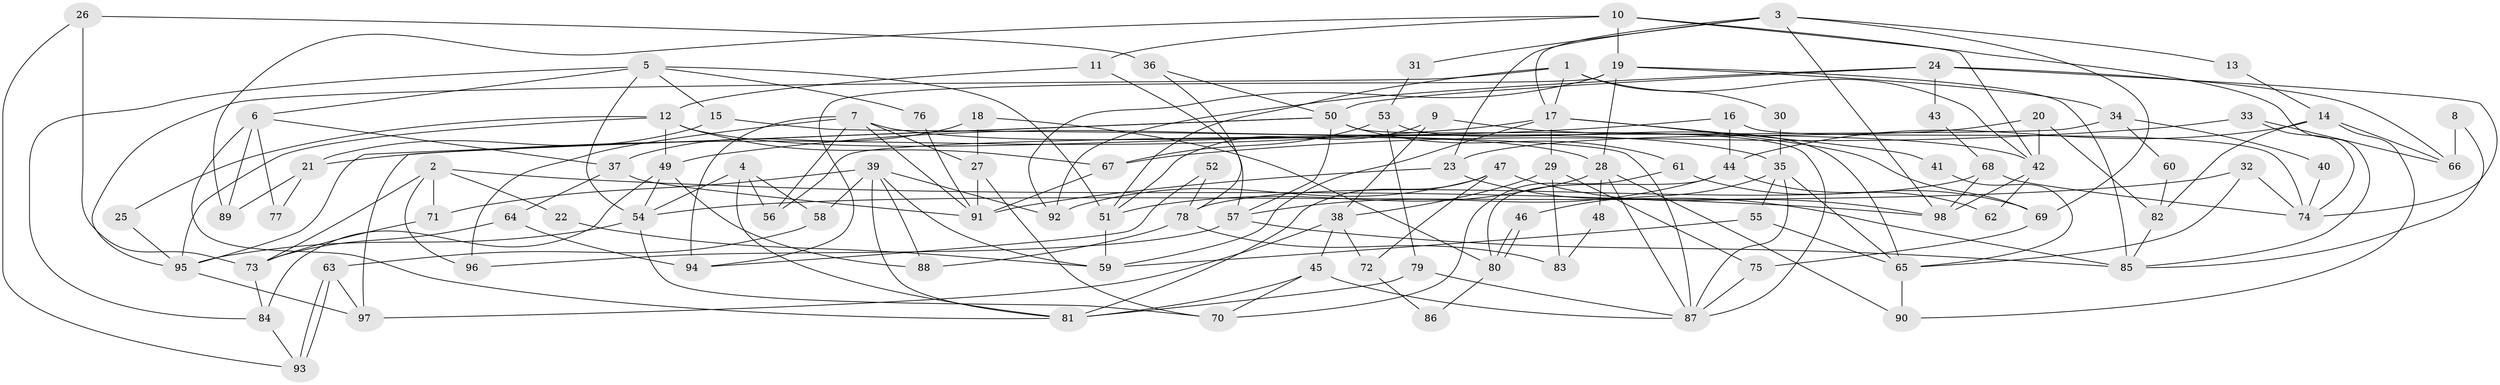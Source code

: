 // Generated by graph-tools (version 1.1) at 2025/50/03/09/25 03:50:13]
// undirected, 98 vertices, 196 edges
graph export_dot {
graph [start="1"]
  node [color=gray90,style=filled];
  1;
  2;
  3;
  4;
  5;
  6;
  7;
  8;
  9;
  10;
  11;
  12;
  13;
  14;
  15;
  16;
  17;
  18;
  19;
  20;
  21;
  22;
  23;
  24;
  25;
  26;
  27;
  28;
  29;
  30;
  31;
  32;
  33;
  34;
  35;
  36;
  37;
  38;
  39;
  40;
  41;
  42;
  43;
  44;
  45;
  46;
  47;
  48;
  49;
  50;
  51;
  52;
  53;
  54;
  55;
  56;
  57;
  58;
  59;
  60;
  61;
  62;
  63;
  64;
  65;
  66;
  67;
  68;
  69;
  70;
  71;
  72;
  73;
  74;
  75;
  76;
  77;
  78;
  79;
  80;
  81;
  82;
  83;
  84;
  85;
  86;
  87;
  88;
  89;
  90;
  91;
  92;
  93;
  94;
  95;
  96;
  97;
  98;
  1 -- 95;
  1 -- 51;
  1 -- 17;
  1 -- 30;
  1 -- 42;
  2 -- 98;
  2 -- 96;
  2 -- 22;
  2 -- 71;
  2 -- 73;
  3 -- 23;
  3 -- 17;
  3 -- 13;
  3 -- 31;
  3 -- 69;
  3 -- 98;
  4 -- 81;
  4 -- 54;
  4 -- 56;
  4 -- 58;
  5 -- 51;
  5 -- 15;
  5 -- 6;
  5 -- 54;
  5 -- 76;
  5 -- 84;
  6 -- 81;
  6 -- 37;
  6 -- 77;
  6 -- 89;
  7 -- 35;
  7 -- 91;
  7 -- 27;
  7 -- 56;
  7 -- 94;
  7 -- 96;
  8 -- 66;
  8 -- 85;
  9 -- 38;
  9 -- 42;
  9 -- 51;
  10 -- 11;
  10 -- 42;
  10 -- 19;
  10 -- 85;
  10 -- 89;
  11 -- 57;
  11 -- 12;
  12 -- 28;
  12 -- 95;
  12 -- 25;
  12 -- 49;
  12 -- 67;
  13 -- 14;
  14 -- 44;
  14 -- 66;
  14 -- 82;
  14 -- 90;
  15 -- 87;
  15 -- 21;
  16 -- 44;
  16 -- 49;
  16 -- 74;
  17 -- 59;
  17 -- 21;
  17 -- 29;
  17 -- 41;
  17 -- 69;
  18 -- 27;
  18 -- 37;
  18 -- 80;
  19 -- 94;
  19 -- 28;
  19 -- 34;
  19 -- 85;
  19 -- 92;
  20 -- 82;
  20 -- 42;
  20 -- 23;
  21 -- 89;
  21 -- 77;
  22 -- 59;
  23 -- 85;
  23 -- 91;
  24 -- 50;
  24 -- 92;
  24 -- 43;
  24 -- 66;
  24 -- 74;
  25 -- 95;
  26 -- 73;
  26 -- 93;
  26 -- 36;
  27 -- 91;
  27 -- 70;
  28 -- 90;
  28 -- 48;
  28 -- 51;
  28 -- 87;
  29 -- 75;
  29 -- 38;
  29 -- 83;
  30 -- 35;
  31 -- 53;
  32 -- 54;
  32 -- 74;
  32 -- 65;
  33 -- 67;
  33 -- 74;
  33 -- 66;
  34 -- 56;
  34 -- 40;
  34 -- 60;
  35 -- 55;
  35 -- 87;
  35 -- 46;
  35 -- 65;
  36 -- 50;
  36 -- 78;
  37 -- 91;
  37 -- 64;
  38 -- 45;
  38 -- 72;
  38 -- 97;
  39 -- 58;
  39 -- 71;
  39 -- 59;
  39 -- 81;
  39 -- 88;
  39 -- 92;
  40 -- 74;
  41 -- 65;
  42 -- 98;
  42 -- 62;
  43 -- 68;
  44 -- 80;
  44 -- 57;
  44 -- 62;
  45 -- 81;
  45 -- 87;
  45 -- 70;
  46 -- 80;
  46 -- 80;
  47 -- 92;
  47 -- 98;
  47 -- 72;
  47 -- 81;
  48 -- 83;
  49 -- 54;
  49 -- 84;
  49 -- 88;
  50 -- 95;
  50 -- 61;
  50 -- 57;
  50 -- 87;
  50 -- 97;
  51 -- 59;
  52 -- 94;
  52 -- 78;
  53 -- 79;
  53 -- 65;
  53 -- 67;
  54 -- 70;
  54 -- 95;
  55 -- 65;
  55 -- 59;
  57 -- 85;
  57 -- 96;
  58 -- 63;
  60 -- 82;
  61 -- 69;
  61 -- 70;
  63 -- 93;
  63 -- 93;
  63 -- 97;
  64 -- 73;
  64 -- 94;
  65 -- 90;
  67 -- 91;
  68 -- 78;
  68 -- 74;
  68 -- 98;
  69 -- 75;
  71 -- 73;
  72 -- 86;
  73 -- 84;
  75 -- 87;
  76 -- 91;
  78 -- 88;
  78 -- 83;
  79 -- 87;
  79 -- 81;
  80 -- 86;
  82 -- 85;
  84 -- 93;
  95 -- 97;
}
